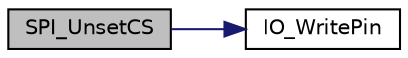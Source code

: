 digraph "SPI_UnsetCS"
{
  edge [fontname="Helvetica",fontsize="10",labelfontname="Helvetica",labelfontsize="10"];
  node [fontname="Helvetica",fontsize="10",shape=record];
  rankdir="LR";
  Node51 [label="SPI_UnsetCS",height=0.2,width=0.4,color="black", fillcolor="grey75", style="filled", fontcolor="black"];
  Node51 -> Node52 [color="midnightblue",fontsize="10",style="solid",fontname="Helvetica"];
  Node52 [label="IO_WritePin",height=0.2,width=0.4,color="black", fillcolor="white", style="filled",URL="$io_8c.html#a1709c6b36be8ee2ebaf5e076300b6a93",tooltip="Sets the state of a pin. "];
}

